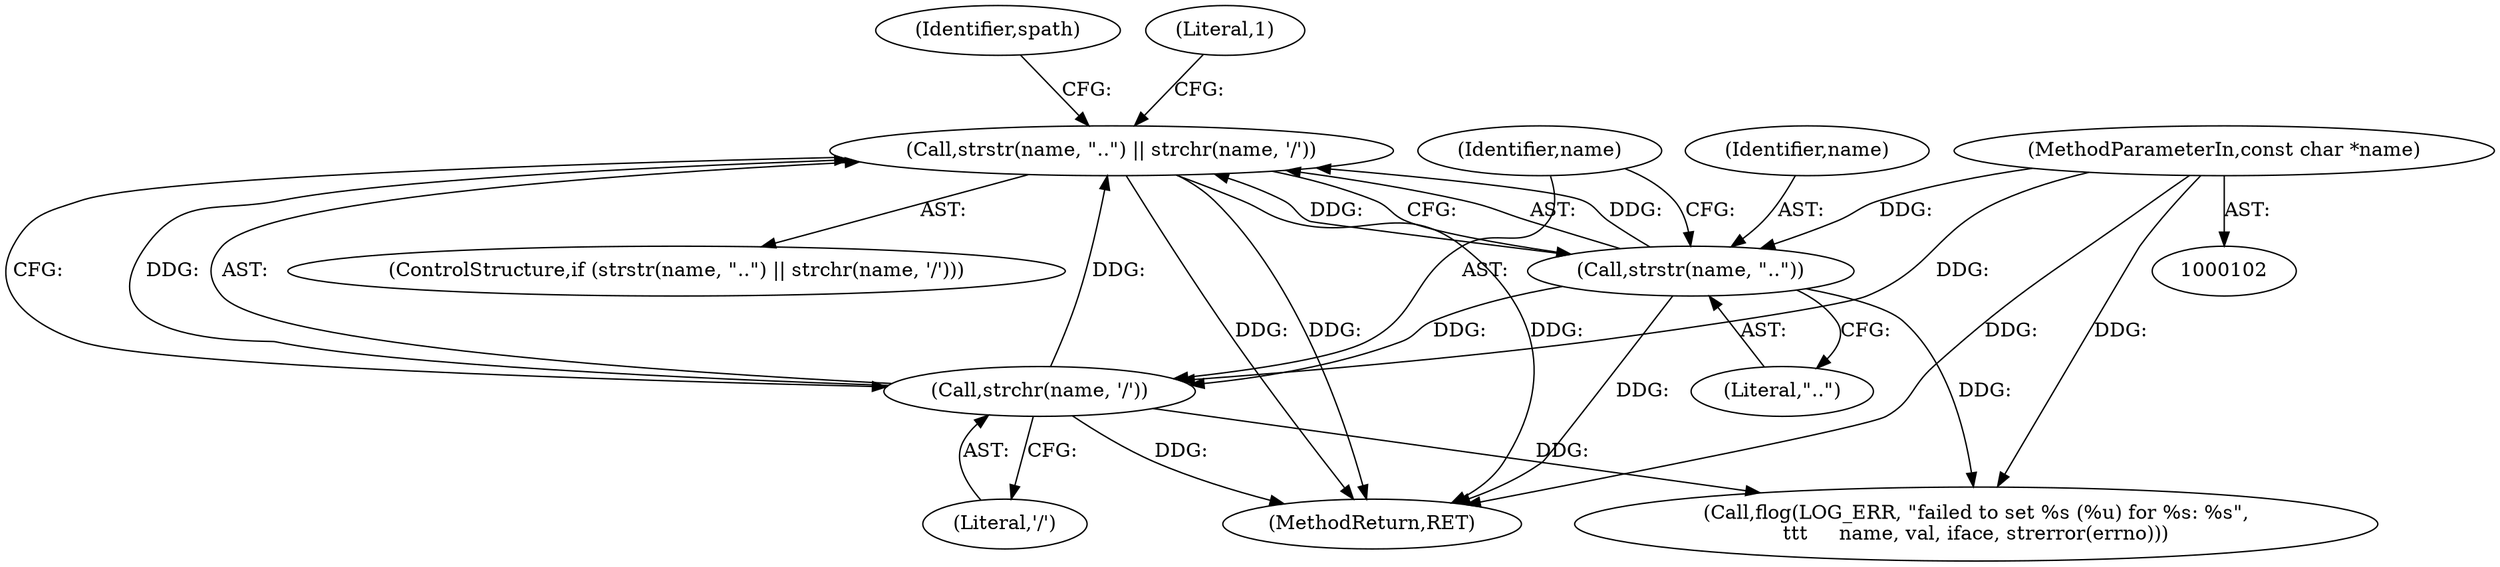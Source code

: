 digraph "0_radvd_92e22ca23e52066da2258df8c76a2dca8a428bcc@API" {
"1000124" [label="(Call,strstr(name, \"..\") || strchr(name, '/'))"];
"1000125" [label="(Call,strstr(name, \"..\"))"];
"1000105" [label="(MethodParameterIn,const char *name)"];
"1000128" [label="(Call,strchr(name, '/'))"];
"1000137" [label="(Identifier,spath)"];
"1000129" [label="(Identifier,name)"];
"1000130" [label="(Literal,'/')"];
"1000127" [label="(Literal,\"..\")"];
"1000128" [label="(Call,strchr(name, '/'))"];
"1000154" [label="(Call,flog(LOG_ERR, \"failed to set %s (%u) for %s: %s\",\n\t\t\t     name, val, iface, strerror(errno)))"];
"1000125" [label="(Call,strstr(name, \"..\"))"];
"1000124" [label="(Call,strstr(name, \"..\") || strchr(name, '/'))"];
"1000133" [label="(Literal,1)"];
"1000126" [label="(Identifier,name)"];
"1000173" [label="(MethodReturn,RET)"];
"1000123" [label="(ControlStructure,if (strstr(name, \"..\") || strchr(name, '/')))"];
"1000105" [label="(MethodParameterIn,const char *name)"];
"1000124" -> "1000123"  [label="AST: "];
"1000124" -> "1000125"  [label="CFG: "];
"1000124" -> "1000128"  [label="CFG: "];
"1000125" -> "1000124"  [label="AST: "];
"1000128" -> "1000124"  [label="AST: "];
"1000133" -> "1000124"  [label="CFG: "];
"1000137" -> "1000124"  [label="CFG: "];
"1000124" -> "1000173"  [label="DDG: "];
"1000124" -> "1000173"  [label="DDG: "];
"1000124" -> "1000173"  [label="DDG: "];
"1000125" -> "1000124"  [label="DDG: "];
"1000125" -> "1000124"  [label="DDG: "];
"1000128" -> "1000124"  [label="DDG: "];
"1000128" -> "1000124"  [label="DDG: "];
"1000125" -> "1000127"  [label="CFG: "];
"1000126" -> "1000125"  [label="AST: "];
"1000127" -> "1000125"  [label="AST: "];
"1000129" -> "1000125"  [label="CFG: "];
"1000125" -> "1000173"  [label="DDG: "];
"1000105" -> "1000125"  [label="DDG: "];
"1000125" -> "1000128"  [label="DDG: "];
"1000125" -> "1000154"  [label="DDG: "];
"1000105" -> "1000102"  [label="AST: "];
"1000105" -> "1000173"  [label="DDG: "];
"1000105" -> "1000128"  [label="DDG: "];
"1000105" -> "1000154"  [label="DDG: "];
"1000128" -> "1000130"  [label="CFG: "];
"1000129" -> "1000128"  [label="AST: "];
"1000130" -> "1000128"  [label="AST: "];
"1000128" -> "1000173"  [label="DDG: "];
"1000128" -> "1000154"  [label="DDG: "];
}

